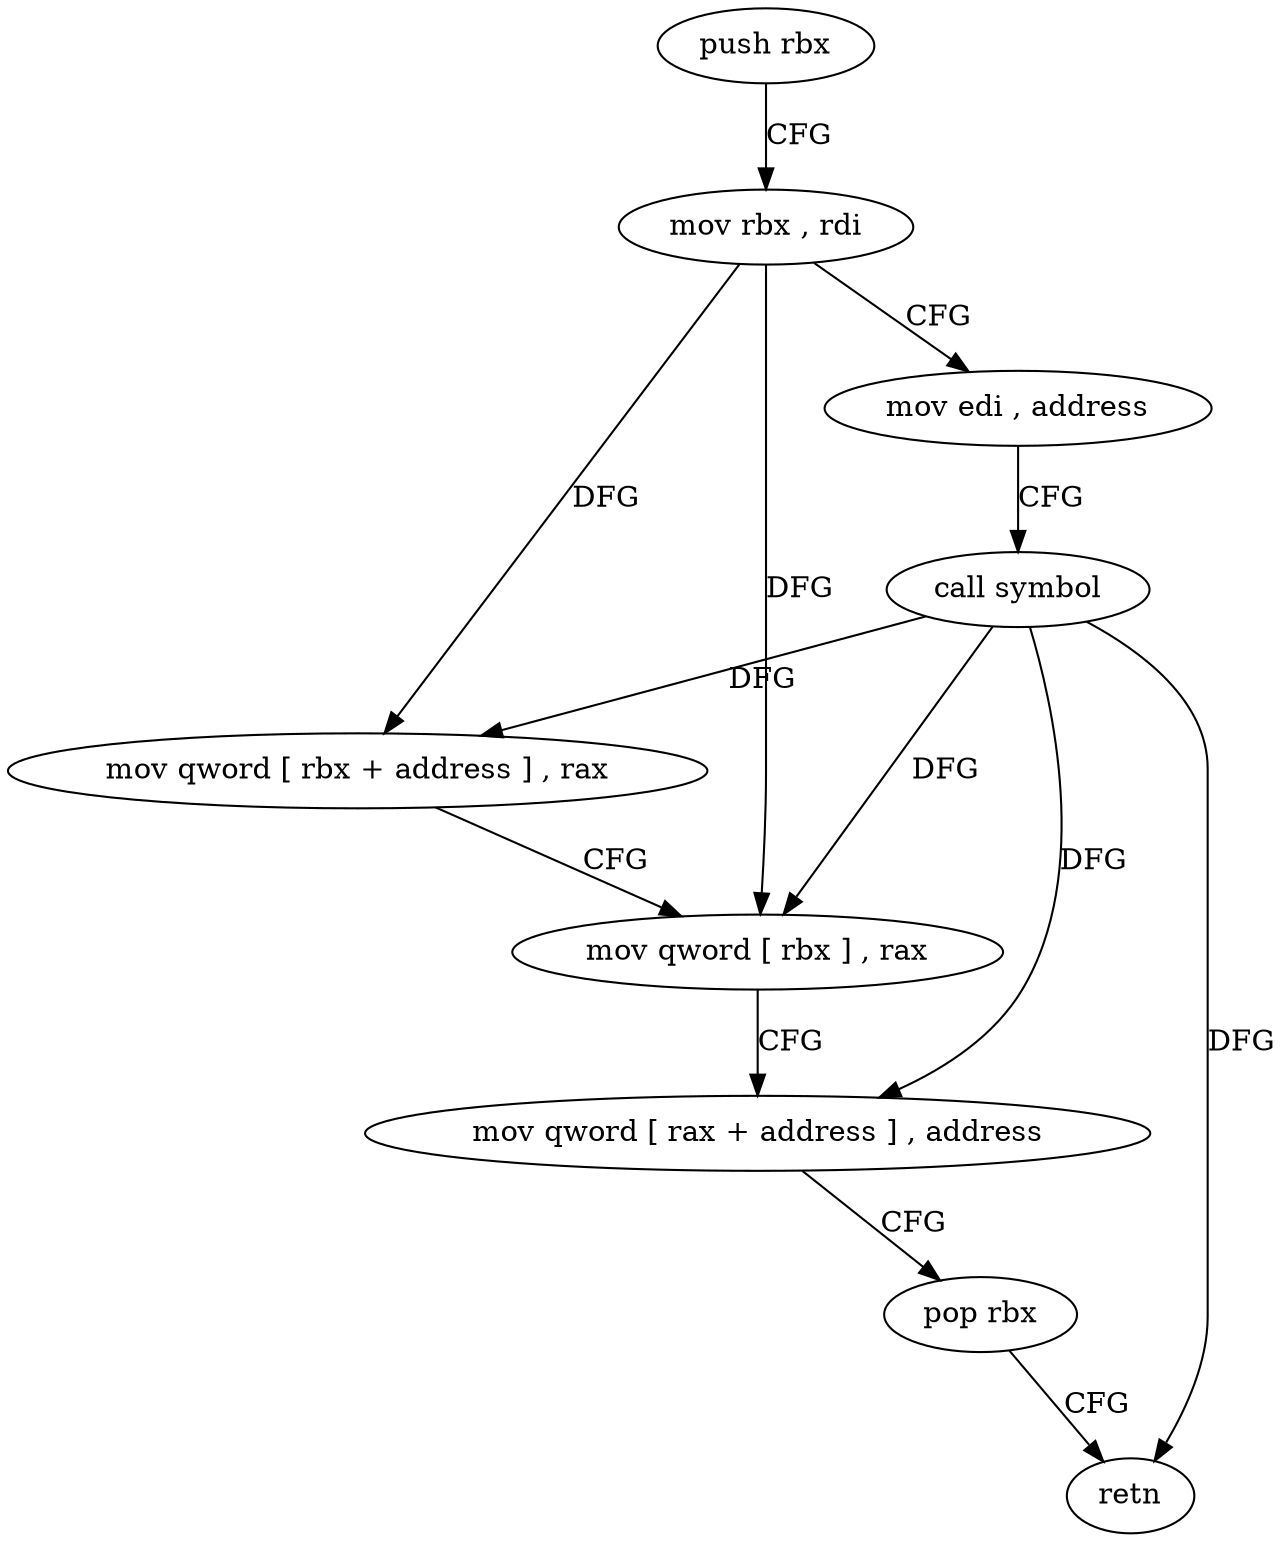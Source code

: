 digraph "func" {
"4202560" [label = "push rbx" ]
"4202561" [label = "mov rbx , rdi" ]
"4202564" [label = "mov edi , address" ]
"4202569" [label = "call symbol" ]
"4202574" [label = "mov qword [ rbx + address ] , rax" ]
"4202578" [label = "mov qword [ rbx ] , rax" ]
"4202581" [label = "mov qword [ rax + address ] , address" ]
"4202589" [label = "pop rbx" ]
"4202590" [label = "retn" ]
"4202560" -> "4202561" [ label = "CFG" ]
"4202561" -> "4202564" [ label = "CFG" ]
"4202561" -> "4202574" [ label = "DFG" ]
"4202561" -> "4202578" [ label = "DFG" ]
"4202564" -> "4202569" [ label = "CFG" ]
"4202569" -> "4202574" [ label = "DFG" ]
"4202569" -> "4202578" [ label = "DFG" ]
"4202569" -> "4202581" [ label = "DFG" ]
"4202569" -> "4202590" [ label = "DFG" ]
"4202574" -> "4202578" [ label = "CFG" ]
"4202578" -> "4202581" [ label = "CFG" ]
"4202581" -> "4202589" [ label = "CFG" ]
"4202589" -> "4202590" [ label = "CFG" ]
}
